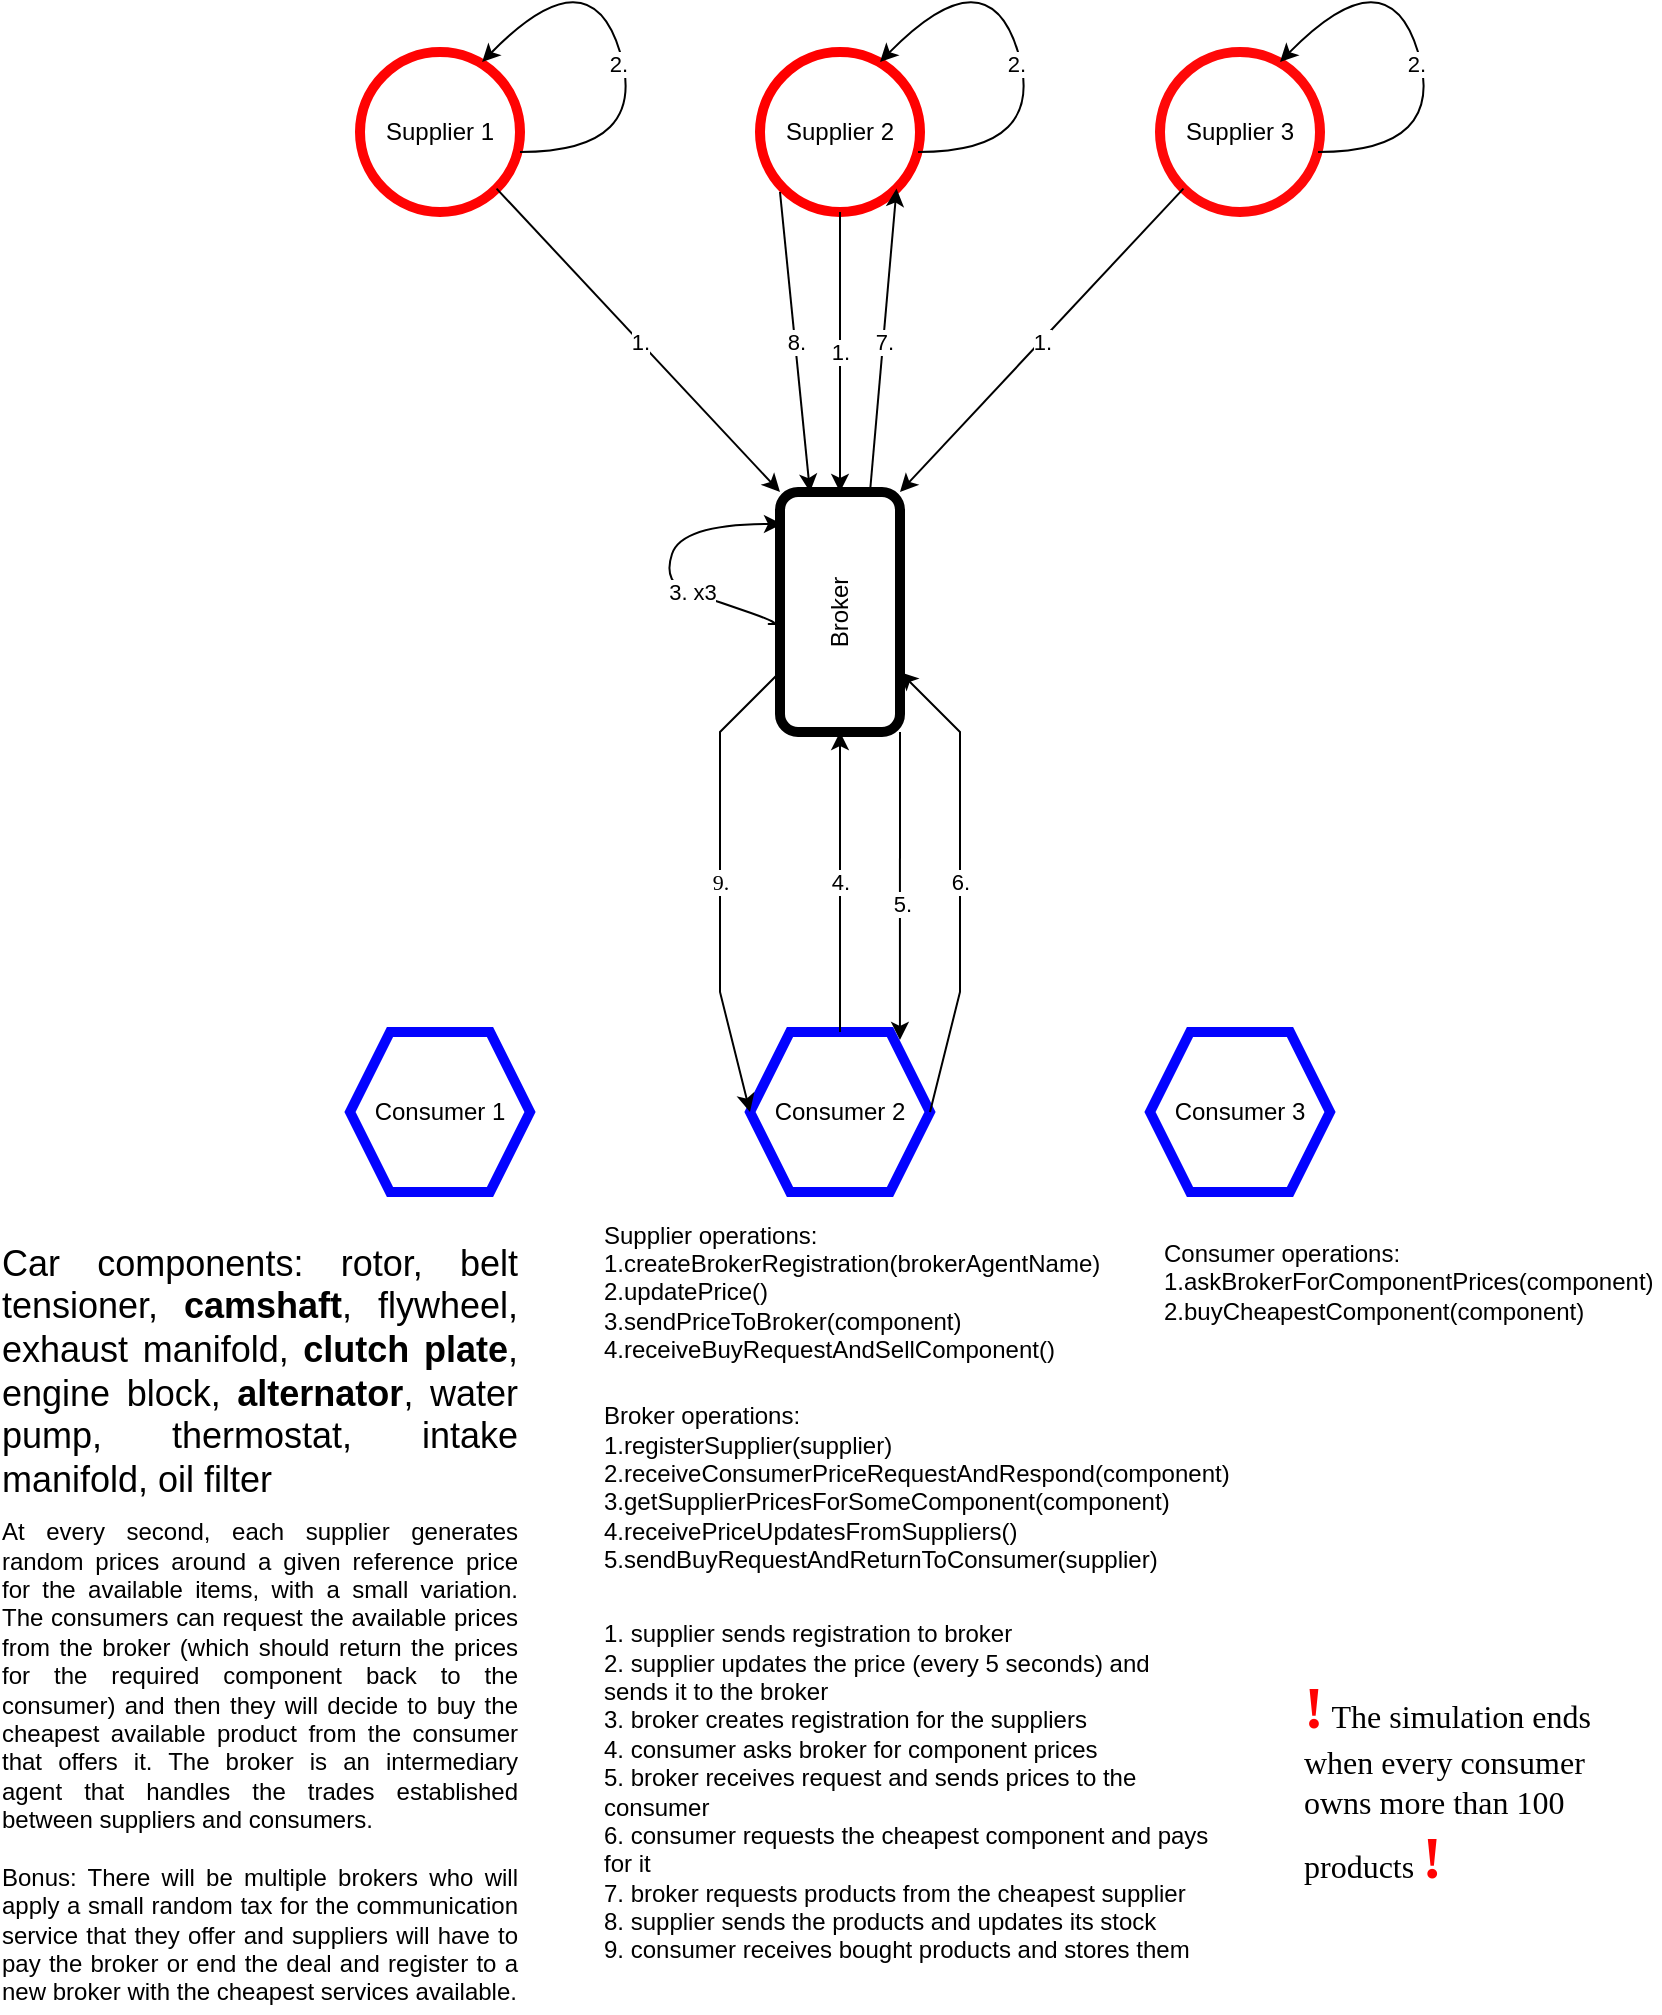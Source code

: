 <mxfile version="21.2.1" type="device">
  <diagram name="Page-1" id="makqgEAx_ceyJtYkbN0j">
    <mxGraphModel dx="1402" dy="758" grid="1" gridSize="10" guides="1" tooltips="1" connect="1" arrows="1" fold="1" page="1" pageScale="1" pageWidth="850" pageHeight="1100" math="0" shadow="0">
      <root>
        <mxCell id="0" />
        <mxCell id="1" parent="0" />
        <mxCell id="aWajNl2YM8G67ASw5BNE-1" value="Supplier 1" style="ellipse;whiteSpace=wrap;html=1;aspect=fixed;strokeColor=#FF0303;strokeWidth=5;" vertex="1" parent="1">
          <mxGeometry x="200" y="120" width="80" height="80" as="geometry" />
        </mxCell>
        <mxCell id="aWajNl2YM8G67ASw5BNE-2" value="Supplier 2" style="ellipse;whiteSpace=wrap;html=1;aspect=fixed;strokeColor=#FF0000;strokeWidth=5;" vertex="1" parent="1">
          <mxGeometry x="400" y="120" width="80" height="80" as="geometry" />
        </mxCell>
        <mxCell id="aWajNl2YM8G67ASw5BNE-3" value="Supplier 3" style="ellipse;whiteSpace=wrap;html=1;aspect=fixed;strokeColor=#FF0808;strokeWidth=5;" vertex="1" parent="1">
          <mxGeometry x="600" y="120" width="80" height="80" as="geometry" />
        </mxCell>
        <mxCell id="aWajNl2YM8G67ASw5BNE-45" style="edgeStyle=orthogonalEdgeStyle;rounded=0;orthogonalLoop=1;jettySize=auto;html=1;exitX=0;exitY=1;exitDx=0;exitDy=0;entryX=0.833;entryY=0.05;entryDx=0;entryDy=0;entryPerimeter=0;" edge="1" parent="1" source="aWajNl2YM8G67ASw5BNE-4" target="aWajNl2YM8G67ASw5BNE-6">
          <mxGeometry relative="1" as="geometry" />
        </mxCell>
        <mxCell id="aWajNl2YM8G67ASw5BNE-46" value="5." style="edgeLabel;html=1;align=center;verticalAlign=middle;resizable=0;points=[];" vertex="1" connectable="0" parent="aWajNl2YM8G67ASw5BNE-45">
          <mxGeometry x="0.117" y="1" relative="1" as="geometry">
            <mxPoint as="offset" />
          </mxGeometry>
        </mxCell>
        <mxCell id="aWajNl2YM8G67ASw5BNE-4" value="Broker" style="rounded=1;whiteSpace=wrap;html=1;rotation=-90;strokeWidth=5;" vertex="1" parent="1">
          <mxGeometry x="380" y="370" width="120" height="60" as="geometry" />
        </mxCell>
        <mxCell id="aWajNl2YM8G67ASw5BNE-5" value="&lt;div&gt;Consumer 1&lt;br&gt;&lt;/div&gt;" style="shape=hexagon;perimeter=hexagonPerimeter2;whiteSpace=wrap;html=1;fixedSize=1;strokeColor=#0303FF;strokeWidth=5;" vertex="1" parent="1">
          <mxGeometry x="195" y="610" width="90" height="80" as="geometry" />
        </mxCell>
        <mxCell id="aWajNl2YM8G67ASw5BNE-6" value="&lt;div&gt;Consumer 2&lt;br&gt;&lt;/div&gt;" style="shape=hexagon;perimeter=hexagonPerimeter2;whiteSpace=wrap;html=1;fixedSize=1;strokeColor=#0303FF;strokeWidth=5;" vertex="1" parent="1">
          <mxGeometry x="395" y="610" width="90" height="80" as="geometry" />
        </mxCell>
        <mxCell id="aWajNl2YM8G67ASw5BNE-7" value="&lt;div&gt;Consumer 3&lt;/div&gt;" style="shape=hexagon;perimeter=hexagonPerimeter2;whiteSpace=wrap;html=1;fixedSize=1;strokeColor=#0303FF;strokeWidth=5;" vertex="1" parent="1">
          <mxGeometry x="595" y="610" width="90" height="80" as="geometry" />
        </mxCell>
        <mxCell id="aWajNl2YM8G67ASw5BNE-8" value="&lt;div style=&quot;font-size: 18px;&quot; align=&quot;justify&quot;&gt;Car components: rotor, belt tensioner, &lt;b&gt;camshaft&lt;/b&gt;, flywheel, exhaust manifold, &lt;b&gt;clutch plate&lt;/b&gt;, engine block, &lt;b&gt;alternator&lt;/b&gt;, water pump, thermostat, intake manifold, oil filter&lt;/div&gt;" style="text;strokeColor=none;align=center;fillColor=none;html=1;verticalAlign=middle;whiteSpace=wrap;rounded=0;fontSize=18;fontStyle=0" vertex="1" parent="1">
          <mxGeometry x="20" y="740" width="260" height="80" as="geometry" />
        </mxCell>
        <mxCell id="aWajNl2YM8G67ASw5BNE-11" value="&lt;div align=&quot;justify&quot;&gt;At every second, each supplier generates random prices around a given reference price for the available items, with a small variation. The consumers can request the available prices from the broker (which should return the prices for the required component back to the consumer) and then they will decide to buy the cheapest available product from the consumer that offers it. The broker is an intermediary agent that handles the trades established between suppliers and consumers.&lt;/div&gt;&lt;div align=&quot;justify&quot;&gt;&lt;br&gt;&lt;/div&gt;&lt;div align=&quot;justify&quot;&gt;Bonus: There will be multiple brokers who will apply a small random tax for the communication service that they offer and suppliers will have to pay the broker or end the deal and register to a new broker with the cheapest services available.&lt;br&gt;&lt;/div&gt;" style="text;strokeColor=none;align=center;fillColor=none;html=1;verticalAlign=middle;whiteSpace=wrap;rounded=0;" vertex="1" parent="1">
          <mxGeometry x="20" y="850" width="260" height="250" as="geometry" />
        </mxCell>
        <mxCell id="aWajNl2YM8G67ASw5BNE-12" value="&lt;div align=&quot;left&quot;&gt;Supplier operations:&lt;/div&gt;&lt;div align=&quot;left&quot;&gt;1.createBrokerRegistration(brokerAgentName)&lt;br&gt;&lt;/div&gt;&lt;div&gt;2.updatePrice()&lt;br&gt;&lt;/div&gt;&lt;div&gt;3.sendPriceToBroker(component)&lt;br&gt;&lt;/div&gt;&lt;div&gt;4.receiveBuyRequestAndSellComponent()&lt;br&gt;&lt;/div&gt;" style="text;strokeColor=none;align=left;fillColor=none;html=1;verticalAlign=middle;whiteSpace=wrap;rounded=0;" vertex="1" parent="1">
          <mxGeometry x="320" y="720" width="150" height="40" as="geometry" />
        </mxCell>
        <mxCell id="aWajNl2YM8G67ASw5BNE-13" value="&lt;div&gt;Consumer operations:&lt;/div&gt;&lt;div&gt;1.askBrokerForComponentPrices(component)&lt;/div&gt;&lt;div&gt;2.buyCheapestComponent(component)&lt;/div&gt;" style="text;strokeColor=none;align=left;fillColor=none;html=1;verticalAlign=middle;whiteSpace=wrap;rounded=0;" vertex="1" parent="1">
          <mxGeometry x="600" y="690" width="200" height="90" as="geometry" />
        </mxCell>
        <mxCell id="aWajNl2YM8G67ASw5BNE-14" value="&lt;div&gt;Broker operations:&lt;/div&gt;&lt;div&gt;1.registerSupplier(supplier)&lt;br&gt;&lt;/div&gt;&lt;div&gt;2.receiveConsumerPriceRequestAndRespond(component)&lt;br&gt;&lt;/div&gt;&lt;div&gt;3.getSupplierPricesForSomeComponent(component)&lt;/div&gt;&lt;div&gt;4.receivePriceUpdatesFromSuppliers()&lt;/div&gt;&lt;div&gt;5.sendBuyRequestAndReturnToConsumer(supplier)&lt;br&gt;&lt;/div&gt;&lt;div&gt;&lt;br&gt;&lt;/div&gt;" style="text;strokeColor=none;align=left;fillColor=none;html=1;verticalAlign=middle;whiteSpace=wrap;rounded=0;" vertex="1" parent="1">
          <mxGeometry x="320" y="820" width="130" height="50" as="geometry" />
        </mxCell>
        <mxCell id="aWajNl2YM8G67ASw5BNE-20" value="" style="endArrow=classic;html=1;rounded=0;entryX=1;entryY=0.5;entryDx=0;entryDy=0;exitX=0.5;exitY=1;exitDx=0;exitDy=0;" edge="1" parent="1">
          <mxGeometry relative="1" as="geometry">
            <mxPoint x="440" y="200" as="sourcePoint" />
            <mxPoint x="440" y="340" as="targetPoint" />
          </mxGeometry>
        </mxCell>
        <mxCell id="aWajNl2YM8G67ASw5BNE-21" value="1." style="edgeLabel;resizable=0;html=1;align=center;verticalAlign=middle;" connectable="0" vertex="1" parent="aWajNl2YM8G67ASw5BNE-20">
          <mxGeometry relative="1" as="geometry" />
        </mxCell>
        <mxCell id="aWajNl2YM8G67ASw5BNE-24" value="" style="endArrow=classic;html=1;rounded=0;entryX=1;entryY=1;entryDx=0;entryDy=0;exitX=0;exitY=1;exitDx=0;exitDy=0;" edge="1" parent="1" source="aWajNl2YM8G67ASw5BNE-3" target="aWajNl2YM8G67ASw5BNE-4">
          <mxGeometry relative="1" as="geometry">
            <mxPoint x="450" y="210" as="sourcePoint" />
            <mxPoint x="450" y="350" as="targetPoint" />
          </mxGeometry>
        </mxCell>
        <mxCell id="aWajNl2YM8G67ASw5BNE-25" value="1." style="edgeLabel;resizable=0;html=1;align=center;verticalAlign=middle;" connectable="0" vertex="1" parent="aWajNl2YM8G67ASw5BNE-24">
          <mxGeometry relative="1" as="geometry" />
        </mxCell>
        <mxCell id="aWajNl2YM8G67ASw5BNE-26" value="" style="endArrow=classic;html=1;rounded=0;entryX=1;entryY=0;entryDx=0;entryDy=0;exitX=1;exitY=1;exitDx=0;exitDy=0;" edge="1" parent="1" source="aWajNl2YM8G67ASw5BNE-1" target="aWajNl2YM8G67ASw5BNE-4">
          <mxGeometry relative="1" as="geometry">
            <mxPoint x="460" y="220" as="sourcePoint" />
            <mxPoint x="460" y="360" as="targetPoint" />
          </mxGeometry>
        </mxCell>
        <mxCell id="aWajNl2YM8G67ASw5BNE-27" value="1." style="edgeLabel;resizable=0;html=1;align=center;verticalAlign=middle;" connectable="0" vertex="1" parent="aWajNl2YM8G67ASw5BNE-26">
          <mxGeometry relative="1" as="geometry" />
        </mxCell>
        <mxCell id="aWajNl2YM8G67ASw5BNE-29" value="&lt;div align=&quot;left&quot;&gt;1. supplier sends registration to broker&lt;br&gt;&lt;/div&gt;&lt;div&gt;2. supplier updates the price (every 5 seconds) and sends it to the broker&lt;br&gt;&lt;/div&gt;&lt;div&gt;3. broker creates registration for the suppliers&lt;br&gt;&lt;/div&gt;&lt;div&gt;4. consumer asks broker for component prices&lt;/div&gt;&lt;div&gt;5. broker receives request and sends prices to the consumer&lt;/div&gt;&lt;div&gt;6. consumer requests the cheapest component and pays for it&lt;br&gt;&lt;/div&gt;&lt;div&gt;7. broker requests products from the cheapest supplier&lt;br&gt;&lt;/div&gt;&lt;div&gt;8. supplier sends the products and updates its stock&lt;/div&gt;&lt;div&gt;9. consumer receives bought products and stores them&lt;br&gt;&lt;/div&gt;" style="text;strokeColor=none;align=left;fillColor=none;html=1;verticalAlign=middle;whiteSpace=wrap;rounded=0;" vertex="1" parent="1">
          <mxGeometry x="320" y="930" width="310" height="120" as="geometry" />
        </mxCell>
        <mxCell id="aWajNl2YM8G67ASw5BNE-34" value="2." style="curved=1;endArrow=classic;html=1;rounded=0;entryX=0.763;entryY=0.063;entryDx=0;entryDy=0;entryPerimeter=0;" edge="1" parent="1" target="aWajNl2YM8G67ASw5BNE-1">
          <mxGeometry x="-0.09" y="3" width="50" height="50" relative="1" as="geometry">
            <mxPoint x="280" y="170" as="sourcePoint" />
            <mxPoint x="270" y="120" as="targetPoint" />
            <Array as="points">
              <mxPoint x="345" y="170" />
              <mxPoint x="315" y="70" />
            </Array>
            <mxPoint as="offset" />
          </mxGeometry>
        </mxCell>
        <mxCell id="aWajNl2YM8G67ASw5BNE-35" value="2." style="curved=1;endArrow=classic;html=1;rounded=0;entryX=0.763;entryY=0.063;entryDx=0;entryDy=0;entryPerimeter=0;" edge="1" parent="1">
          <mxGeometry x="-0.09" y="3" width="50" height="50" relative="1" as="geometry">
            <mxPoint x="479" y="170" as="sourcePoint" />
            <mxPoint x="460" y="125" as="targetPoint" />
            <Array as="points">
              <mxPoint x="544" y="170" />
              <mxPoint x="514" y="70" />
            </Array>
            <mxPoint as="offset" />
          </mxGeometry>
        </mxCell>
        <mxCell id="aWajNl2YM8G67ASw5BNE-36" value="2." style="curved=1;endArrow=classic;html=1;rounded=0;entryX=0.763;entryY=0.063;entryDx=0;entryDy=0;entryPerimeter=0;" edge="1" parent="1">
          <mxGeometry x="-0.09" y="3" width="50" height="50" relative="1" as="geometry">
            <mxPoint x="679" y="170" as="sourcePoint" />
            <mxPoint x="660" y="125" as="targetPoint" />
            <Array as="points">
              <mxPoint x="744" y="170" />
              <mxPoint x="714" y="70" />
            </Array>
            <mxPoint as="offset" />
          </mxGeometry>
        </mxCell>
        <mxCell id="aWajNl2YM8G67ASw5BNE-39" value="" style="curved=1;endArrow=classic;html=1;rounded=0;" edge="1" parent="1">
          <mxGeometry width="50" height="50" relative="1" as="geometry">
            <mxPoint x="411" y="406" as="sourcePoint" />
            <mxPoint x="411" y="356" as="targetPoint" />
            <Array as="points">
              <mxPoint x="401" y="406" />
              <mxPoint x="411" y="406" />
              <mxPoint x="380" y="395" />
              <mxPoint x="351" y="386" />
              <mxPoint x="361" y="356" />
            </Array>
          </mxGeometry>
        </mxCell>
        <mxCell id="aWajNl2YM8G67ASw5BNE-40" value="3. x3" style="edgeLabel;html=1;align=center;verticalAlign=middle;resizable=0;points=[];" vertex="1" connectable="0" parent="aWajNl2YM8G67ASw5BNE-39">
          <mxGeometry x="-0.178" y="-1" relative="1" as="geometry">
            <mxPoint as="offset" />
          </mxGeometry>
        </mxCell>
        <mxCell id="aWajNl2YM8G67ASw5BNE-41" value="" style="endArrow=classic;html=1;rounded=0;exitX=0.5;exitY=0;exitDx=0;exitDy=0;entryX=0;entryY=0.5;entryDx=0;entryDy=0;" edge="1" parent="1" source="aWajNl2YM8G67ASw5BNE-6" target="aWajNl2YM8G67ASw5BNE-4">
          <mxGeometry relative="1" as="geometry">
            <mxPoint x="310" y="490" as="sourcePoint" />
            <mxPoint x="410" y="490" as="targetPoint" />
          </mxGeometry>
        </mxCell>
        <mxCell id="aWajNl2YM8G67ASw5BNE-42" value="4." style="edgeLabel;resizable=0;html=1;align=center;verticalAlign=middle;" connectable="0" vertex="1" parent="aWajNl2YM8G67ASw5BNE-41">
          <mxGeometry relative="1" as="geometry" />
        </mxCell>
        <mxCell id="aWajNl2YM8G67ASw5BNE-48" value="" style="endArrow=classic;html=1;rounded=0;exitX=1;exitY=0.5;exitDx=0;exitDy=0;entryX=0.25;entryY=1;entryDx=0;entryDy=0;" edge="1" parent="1" source="aWajNl2YM8G67ASw5BNE-6" target="aWajNl2YM8G67ASw5BNE-4">
          <mxGeometry relative="1" as="geometry">
            <mxPoint x="310" y="610" as="sourcePoint" />
            <mxPoint x="410" y="610" as="targetPoint" />
            <Array as="points">
              <mxPoint x="500" y="590" />
              <mxPoint x="500" y="520" />
              <mxPoint x="500" y="460" />
            </Array>
          </mxGeometry>
        </mxCell>
        <mxCell id="aWajNl2YM8G67ASw5BNE-49" value="6." style="edgeLabel;resizable=0;html=1;align=center;verticalAlign=middle;" connectable="0" vertex="1" parent="aWajNl2YM8G67ASw5BNE-48">
          <mxGeometry relative="1" as="geometry" />
        </mxCell>
        <mxCell id="aWajNl2YM8G67ASw5BNE-50" value="" style="endArrow=classic;html=1;rounded=0;entryX=1;entryY=1;entryDx=0;entryDy=0;exitX=1;exitY=0.75;exitDx=0;exitDy=0;" edge="1" parent="1" source="aWajNl2YM8G67ASw5BNE-4" target="aWajNl2YM8G67ASw5BNE-2">
          <mxGeometry relative="1" as="geometry">
            <mxPoint x="440" y="340" as="sourcePoint" />
            <mxPoint x="540" y="340" as="targetPoint" />
          </mxGeometry>
        </mxCell>
        <mxCell id="aWajNl2YM8G67ASw5BNE-51" value="7." style="edgeLabel;resizable=0;html=1;align=center;verticalAlign=middle;" connectable="0" vertex="1" parent="aWajNl2YM8G67ASw5BNE-50">
          <mxGeometry relative="1" as="geometry" />
        </mxCell>
        <mxCell id="aWajNl2YM8G67ASw5BNE-52" value="" style="endArrow=classic;html=1;rounded=0;entryX=1;entryY=0.25;entryDx=0;entryDy=0;" edge="1" parent="1" target="aWajNl2YM8G67ASw5BNE-4">
          <mxGeometry relative="1" as="geometry">
            <mxPoint x="410" y="190" as="sourcePoint" />
            <mxPoint x="510" y="190" as="targetPoint" />
          </mxGeometry>
        </mxCell>
        <mxCell id="aWajNl2YM8G67ASw5BNE-53" value="&lt;div&gt;8.&lt;/div&gt;" style="edgeLabel;resizable=0;html=1;align=center;verticalAlign=middle;" connectable="0" vertex="1" parent="aWajNl2YM8G67ASw5BNE-52">
          <mxGeometry relative="1" as="geometry" />
        </mxCell>
        <object label="9." id="aWajNl2YM8G67ASw5BNE-54">
          <mxCell style="endArrow=classic;html=1;rounded=0;entryX=0;entryY=0.5;entryDx=0;entryDy=0;exitX=0.25;exitY=0;exitDx=0;exitDy=0;fontFamily=Verdana;" edge="1" parent="1" source="aWajNl2YM8G67ASw5BNE-4" target="aWajNl2YM8G67ASw5BNE-6">
            <mxGeometry relative="1" as="geometry">
              <mxPoint x="395" y="430" as="sourcePoint" />
              <mxPoint x="410" y="650" as="targetPoint" />
              <Array as="points">
                <mxPoint x="380" y="460" />
                <mxPoint x="380" y="556" />
                <mxPoint x="380" y="590" />
              </Array>
            </mxGeometry>
          </mxCell>
        </object>
        <mxCell id="aWajNl2YM8G67ASw5BNE-60" value="&lt;div align=&quot;left&quot;&gt;&lt;font style=&quot;font-size: 30px;&quot;&gt;&lt;font style=&quot;font-size: 30px;&quot;&gt;&lt;b&gt;&lt;font color=&quot;#FF0303&quot;&gt;!&lt;/font&gt;&lt;/b&gt;&lt;/font&gt;&lt;/font&gt; The simulation ends when every consumer owns more than 100 products &lt;font style=&quot;font-size: 30px;&quot;&gt;&lt;font style=&quot;font-size: 30px;&quot;&gt;&lt;b&gt;&lt;font color=&quot;#FF0303&quot;&gt;!&lt;/font&gt;&lt;/b&gt;&lt;/font&gt;&lt;/font&gt;&lt;/div&gt;" style="text;strokeColor=none;align=left;fillColor=none;html=1;verticalAlign=middle;whiteSpace=wrap;rounded=0;fontSize=16;fontFamily=Verdana;fontColor=default;" vertex="1" parent="1">
          <mxGeometry x="670" y="940" width="180" height="90" as="geometry" />
        </mxCell>
      </root>
    </mxGraphModel>
  </diagram>
</mxfile>
